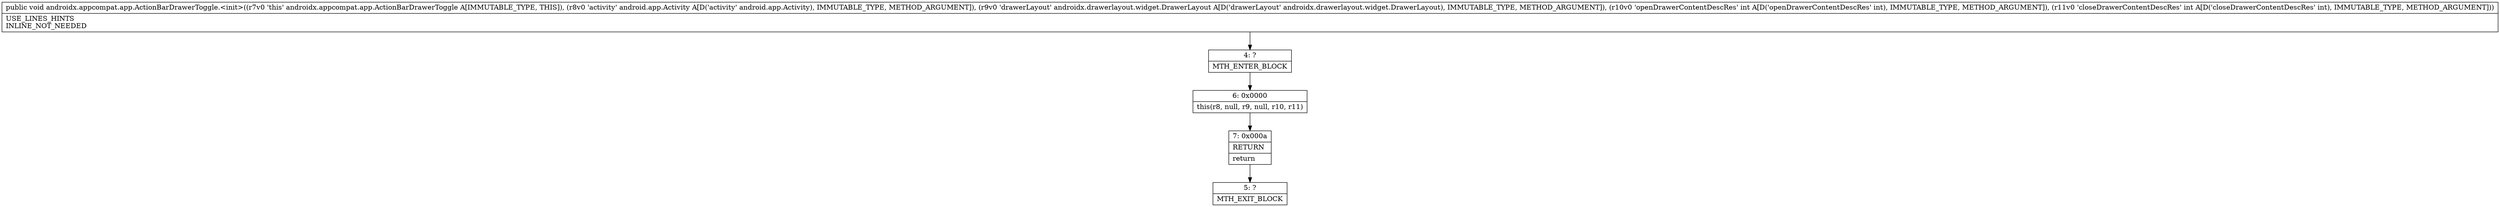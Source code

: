 digraph "CFG forandroidx.appcompat.app.ActionBarDrawerToggle.\<init\>(Landroid\/app\/Activity;Landroidx\/drawerlayout\/widget\/DrawerLayout;II)V" {
Node_4 [shape=record,label="{4\:\ ?|MTH_ENTER_BLOCK\l}"];
Node_6 [shape=record,label="{6\:\ 0x0000|this(r8, null, r9, null, r10, r11)\l}"];
Node_7 [shape=record,label="{7\:\ 0x000a|RETURN\l|return\l}"];
Node_5 [shape=record,label="{5\:\ ?|MTH_EXIT_BLOCK\l}"];
MethodNode[shape=record,label="{public void androidx.appcompat.app.ActionBarDrawerToggle.\<init\>((r7v0 'this' androidx.appcompat.app.ActionBarDrawerToggle A[IMMUTABLE_TYPE, THIS]), (r8v0 'activity' android.app.Activity A[D('activity' android.app.Activity), IMMUTABLE_TYPE, METHOD_ARGUMENT]), (r9v0 'drawerLayout' androidx.drawerlayout.widget.DrawerLayout A[D('drawerLayout' androidx.drawerlayout.widget.DrawerLayout), IMMUTABLE_TYPE, METHOD_ARGUMENT]), (r10v0 'openDrawerContentDescRes' int A[D('openDrawerContentDescRes' int), IMMUTABLE_TYPE, METHOD_ARGUMENT]), (r11v0 'closeDrawerContentDescRes' int A[D('closeDrawerContentDescRes' int), IMMUTABLE_TYPE, METHOD_ARGUMENT]))  | USE_LINES_HINTS\lINLINE_NOT_NEEDED\l}"];
MethodNode -> Node_4;Node_4 -> Node_6;
Node_6 -> Node_7;
Node_7 -> Node_5;
}

